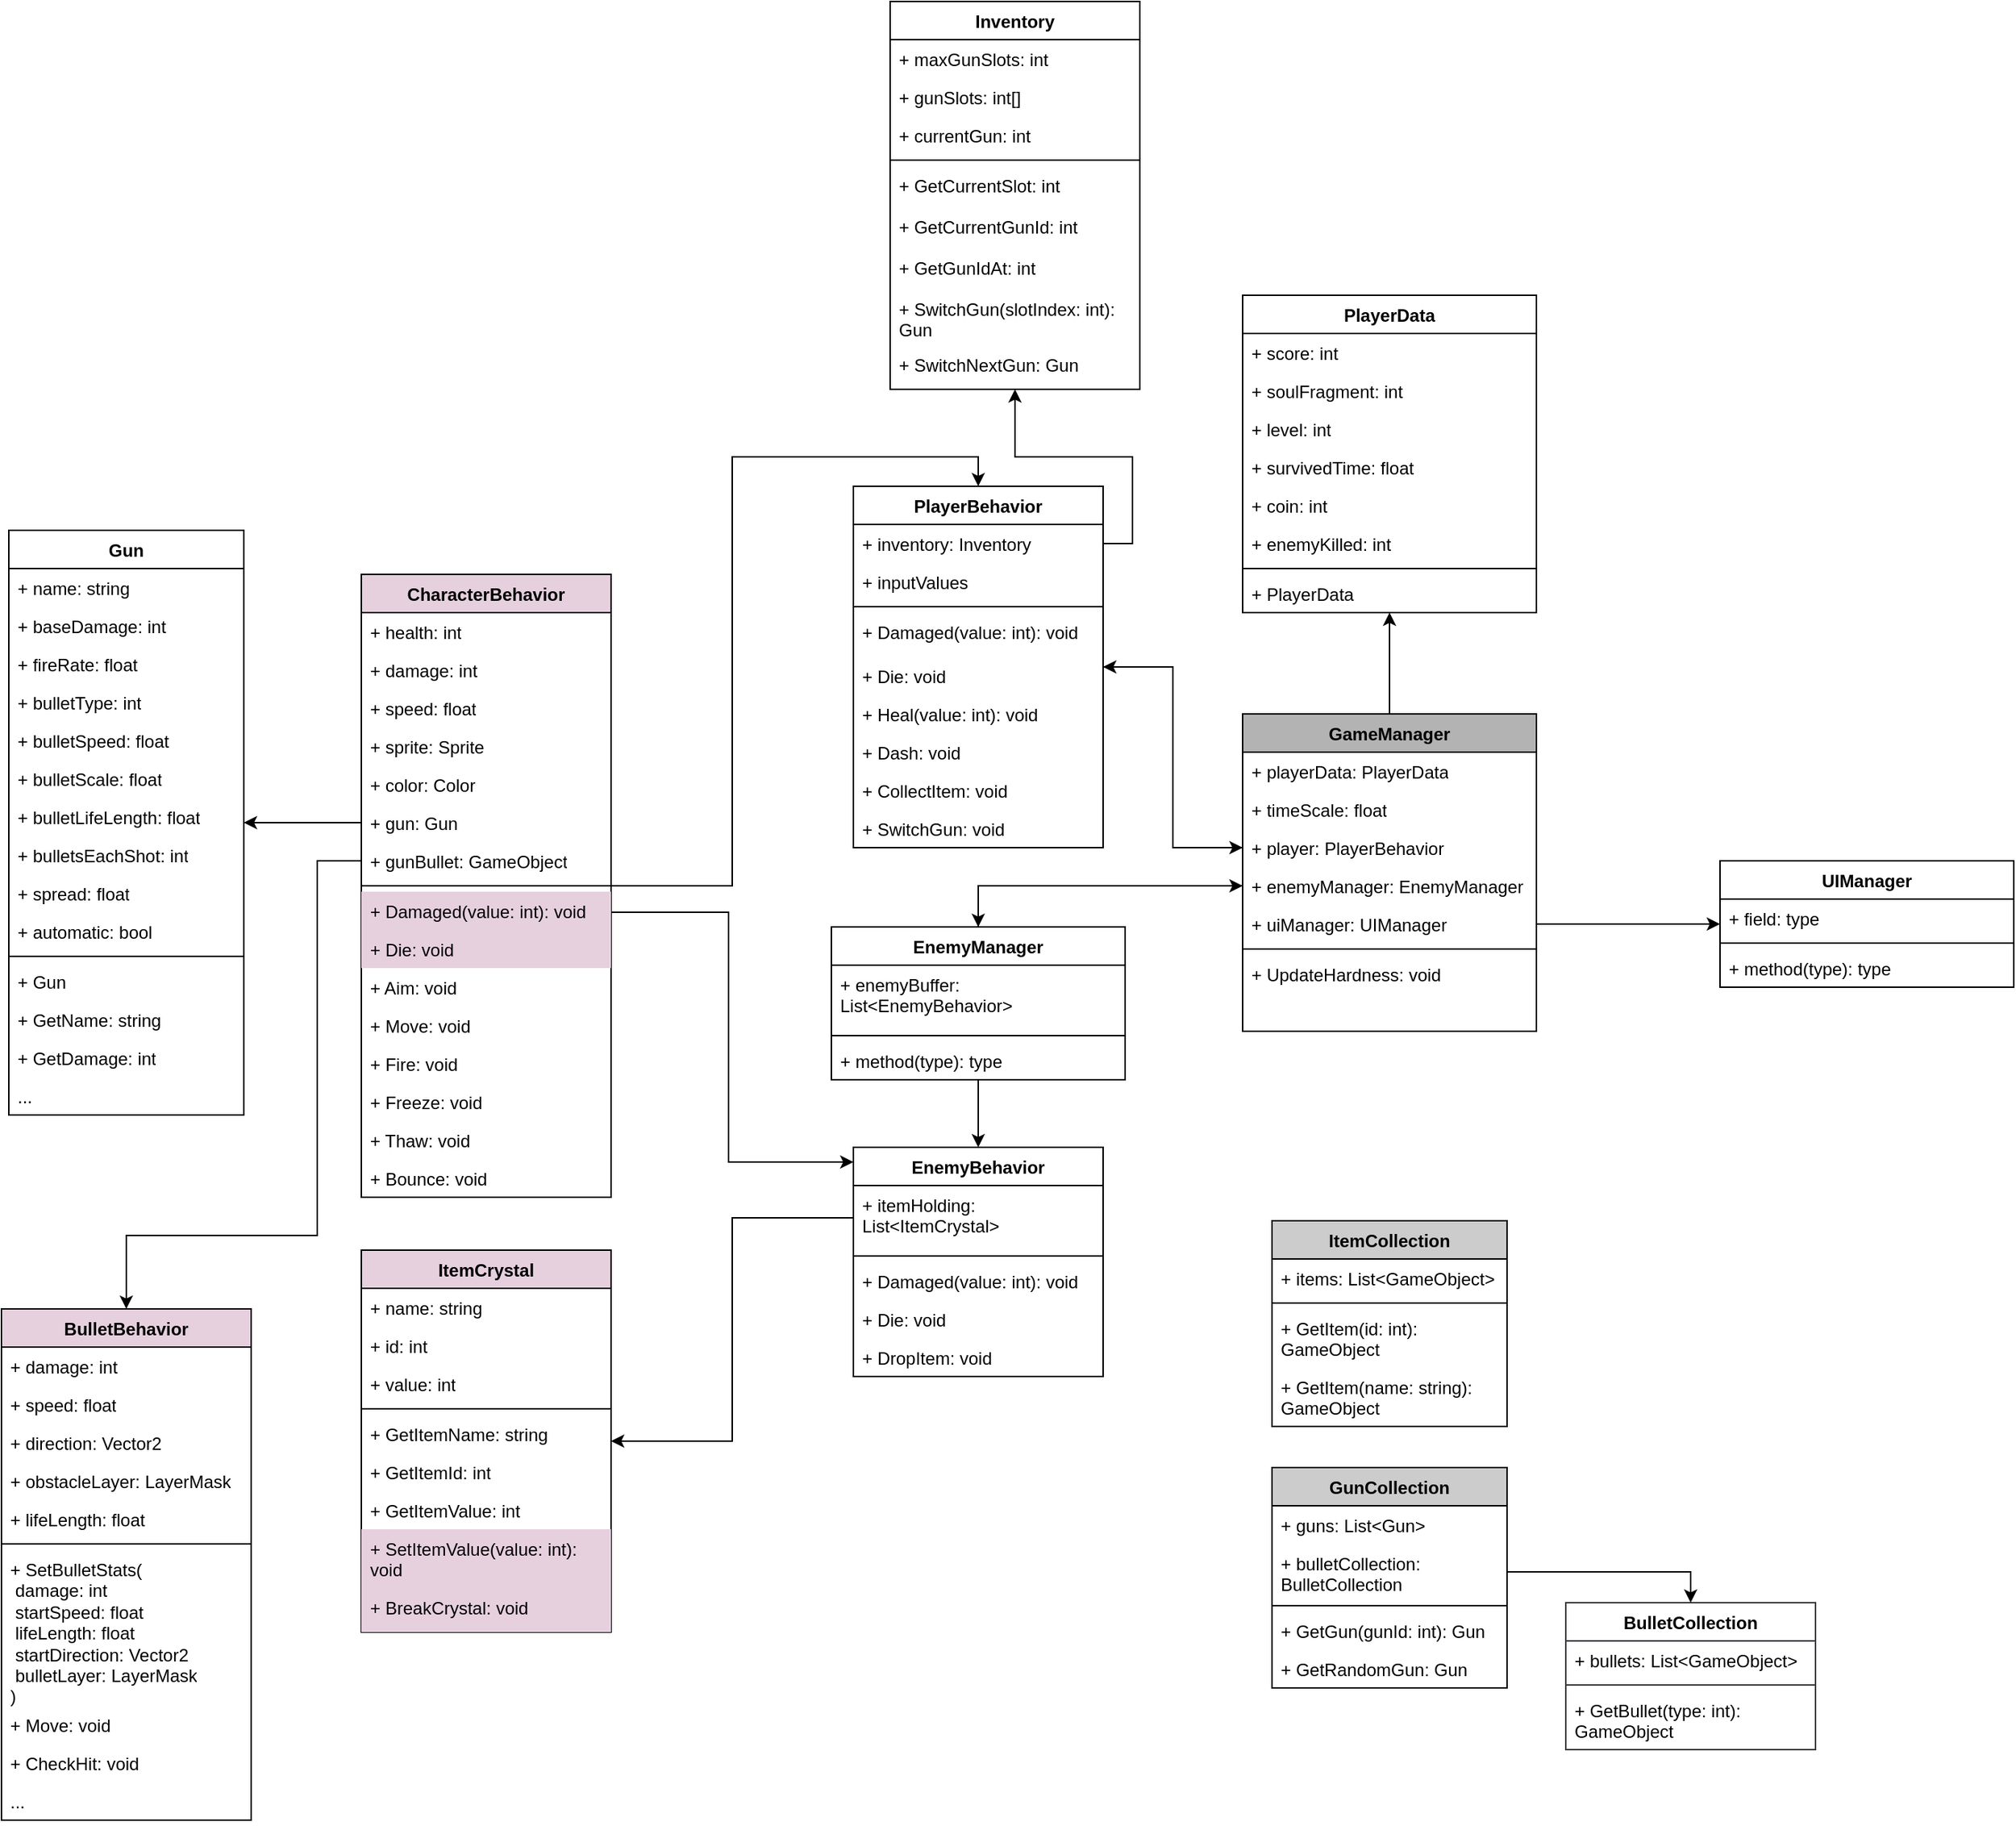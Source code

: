 <mxfile version="21.2.8" type="device">
  <diagram name="Page-1" id="ThbfAZ3OOrLr9f5s17Pg">
    <mxGraphModel dx="1886" dy="1723" grid="1" gridSize="10" guides="1" tooltips="1" connect="1" arrows="1" fold="1" page="1" pageScale="1" pageWidth="850" pageHeight="1100" math="0" shadow="0">
      <root>
        <mxCell id="0" />
        <mxCell id="1" parent="0" />
        <mxCell id="J-M-930a72R_a8-oNh4q-17" style="edgeStyle=orthogonalEdgeStyle;rounded=0;orthogonalLoop=1;jettySize=auto;html=1;entryX=0.5;entryY=0;entryDx=0;entryDy=0;" parent="1" source="J-M-930a72R_a8-oNh4q-1" target="J-M-930a72R_a8-oNh4q-5" edge="1">
          <mxGeometry relative="1" as="geometry" />
        </mxCell>
        <mxCell id="yt00VcdXzaas4I6W1EuK-30" style="edgeStyle=orthogonalEdgeStyle;rounded=0;orthogonalLoop=1;jettySize=auto;html=1;" parent="1" source="J-M-930a72R_a8-oNh4q-1" target="J-M-930a72R_a8-oNh4q-22" edge="1">
          <mxGeometry relative="1" as="geometry">
            <Array as="points">
              <mxPoint x="-200" y="-280" />
              <mxPoint x="-200" y="-110" />
            </Array>
          </mxGeometry>
        </mxCell>
        <mxCell id="J-M-930a72R_a8-oNh4q-1" value="CharacterBehavior&lt;br&gt;" style="swimlane;fontStyle=1;align=center;verticalAlign=top;childLayout=stackLayout;horizontal=1;startSize=26;horizontalStack=0;resizeParent=1;resizeParentMax=0;resizeLast=0;collapsible=1;marginBottom=0;whiteSpace=wrap;html=1;fillColor=#E6D0DE;" parent="1" vertex="1">
          <mxGeometry x="-450" y="-510" width="170" height="424" as="geometry" />
        </mxCell>
        <mxCell id="J-M-930a72R_a8-oNh4q-2" value="+ health: int" style="text;strokeColor=none;fillColor=none;align=left;verticalAlign=top;spacingLeft=4;spacingRight=4;overflow=hidden;rotatable=0;points=[[0,0.5],[1,0.5]];portConstraint=eastwest;whiteSpace=wrap;html=1;" parent="J-M-930a72R_a8-oNh4q-1" vertex="1">
          <mxGeometry y="26" width="170" height="26" as="geometry" />
        </mxCell>
        <mxCell id="J-M-930a72R_a8-oNh4q-10" value="+ damage: int" style="text;strokeColor=none;fillColor=none;align=left;verticalAlign=top;spacingLeft=4;spacingRight=4;overflow=hidden;rotatable=0;points=[[0,0.5],[1,0.5]];portConstraint=eastwest;whiteSpace=wrap;html=1;" parent="J-M-930a72R_a8-oNh4q-1" vertex="1">
          <mxGeometry y="52" width="170" height="26" as="geometry" />
        </mxCell>
        <mxCell id="J-M-930a72R_a8-oNh4q-11" value="+ speed: float" style="text;strokeColor=none;fillColor=none;align=left;verticalAlign=top;spacingLeft=4;spacingRight=4;overflow=hidden;rotatable=0;points=[[0,0.5],[1,0.5]];portConstraint=eastwest;whiteSpace=wrap;html=1;" parent="J-M-930a72R_a8-oNh4q-1" vertex="1">
          <mxGeometry y="78" width="170" height="26" as="geometry" />
        </mxCell>
        <mxCell id="J-M-930a72R_a8-oNh4q-12" value="+ sprite: Sprite" style="text;strokeColor=none;fillColor=none;align=left;verticalAlign=top;spacingLeft=4;spacingRight=4;overflow=hidden;rotatable=0;points=[[0,0.5],[1,0.5]];portConstraint=eastwest;whiteSpace=wrap;html=1;" parent="J-M-930a72R_a8-oNh4q-1" vertex="1">
          <mxGeometry y="104" width="170" height="26" as="geometry" />
        </mxCell>
        <mxCell id="J-M-930a72R_a8-oNh4q-13" value="+ color: Color" style="text;strokeColor=none;fillColor=none;align=left;verticalAlign=top;spacingLeft=4;spacingRight=4;overflow=hidden;rotatable=0;points=[[0,0.5],[1,0.5]];portConstraint=eastwest;whiteSpace=wrap;html=1;" parent="J-M-930a72R_a8-oNh4q-1" vertex="1">
          <mxGeometry y="130" width="170" height="26" as="geometry" />
        </mxCell>
        <mxCell id="J-M-930a72R_a8-oNh4q-37" value="+ gun: Gun" style="text;strokeColor=none;fillColor=none;align=left;verticalAlign=top;spacingLeft=4;spacingRight=4;overflow=hidden;rotatable=0;points=[[0,0.5],[1,0.5]];portConstraint=eastwest;whiteSpace=wrap;html=1;" parent="J-M-930a72R_a8-oNh4q-1" vertex="1">
          <mxGeometry y="156" width="170" height="26" as="geometry" />
        </mxCell>
        <mxCell id="J-M-930a72R_a8-oNh4q-82" value="+ gunBullet: GameObject" style="text;strokeColor=none;fillColor=none;align=left;verticalAlign=top;spacingLeft=4;spacingRight=4;overflow=hidden;rotatable=0;points=[[0,0.5],[1,0.5]];portConstraint=eastwest;whiteSpace=wrap;html=1;" parent="J-M-930a72R_a8-oNh4q-1" vertex="1">
          <mxGeometry y="182" width="170" height="26" as="geometry" />
        </mxCell>
        <mxCell id="J-M-930a72R_a8-oNh4q-3" value="" style="line;strokeWidth=1;fillColor=none;align=left;verticalAlign=middle;spacingTop=-1;spacingLeft=3;spacingRight=3;rotatable=0;labelPosition=right;points=[];portConstraint=eastwest;strokeColor=inherit;" parent="J-M-930a72R_a8-oNh4q-1" vertex="1">
          <mxGeometry y="208" width="170" height="8" as="geometry" />
        </mxCell>
        <mxCell id="J-M-930a72R_a8-oNh4q-4" value="+ Damaged(value: int): void&amp;nbsp;" style="text;strokeColor=none;fillColor=#E6D0DE;align=left;verticalAlign=top;spacingLeft=4;spacingRight=4;overflow=hidden;rotatable=0;points=[[0,0.5],[1,0.5]];portConstraint=eastwest;whiteSpace=wrap;html=1;" parent="J-M-930a72R_a8-oNh4q-1" vertex="1">
          <mxGeometry y="216" width="170" height="26" as="geometry" />
        </mxCell>
        <mxCell id="J-M-930a72R_a8-oNh4q-16" value="+ Die: void" style="text;strokeColor=none;fillColor=#E6D0DE;align=left;verticalAlign=top;spacingLeft=4;spacingRight=4;overflow=hidden;rotatable=0;points=[[0,0.5],[1,0.5]];portConstraint=eastwest;whiteSpace=wrap;html=1;" parent="J-M-930a72R_a8-oNh4q-1" vertex="1">
          <mxGeometry y="242" width="170" height="26" as="geometry" />
        </mxCell>
        <mxCell id="J-M-930a72R_a8-oNh4q-36" value="+ Aim: void" style="text;strokeColor=none;fillColor=none;align=left;verticalAlign=top;spacingLeft=4;spacingRight=4;overflow=hidden;rotatable=0;points=[[0,0.5],[1,0.5]];portConstraint=eastwest;whiteSpace=wrap;html=1;" parent="J-M-930a72R_a8-oNh4q-1" vertex="1">
          <mxGeometry y="268" width="170" height="26" as="geometry" />
        </mxCell>
        <mxCell id="J-M-930a72R_a8-oNh4q-14" value="+ Move: void&amp;nbsp;" style="text;strokeColor=none;fillColor=none;align=left;verticalAlign=top;spacingLeft=4;spacingRight=4;overflow=hidden;rotatable=0;points=[[0,0.5],[1,0.5]];portConstraint=eastwest;whiteSpace=wrap;html=1;" parent="J-M-930a72R_a8-oNh4q-1" vertex="1">
          <mxGeometry y="294" width="170" height="26" as="geometry" />
        </mxCell>
        <mxCell id="J-M-930a72R_a8-oNh4q-15" value="+ Fire: void" style="text;strokeColor=none;fillColor=none;align=left;verticalAlign=top;spacingLeft=4;spacingRight=4;overflow=hidden;rotatable=0;points=[[0,0.5],[1,0.5]];portConstraint=eastwest;whiteSpace=wrap;html=1;" parent="J-M-930a72R_a8-oNh4q-1" vertex="1">
          <mxGeometry y="320" width="170" height="26" as="geometry" />
        </mxCell>
        <mxCell id="TX8dROnNqc8aWTpfxFiR-1" value="+ Freeze: void" style="text;strokeColor=none;fillColor=none;align=left;verticalAlign=top;spacingLeft=4;spacingRight=4;overflow=hidden;rotatable=0;points=[[0,0.5],[1,0.5]];portConstraint=eastwest;whiteSpace=wrap;html=1;" vertex="1" parent="J-M-930a72R_a8-oNh4q-1">
          <mxGeometry y="346" width="170" height="26" as="geometry" />
        </mxCell>
        <mxCell id="TX8dROnNqc8aWTpfxFiR-2" value="+ Thaw: void" style="text;strokeColor=none;fillColor=none;align=left;verticalAlign=top;spacingLeft=4;spacingRight=4;overflow=hidden;rotatable=0;points=[[0,0.5],[1,0.5]];portConstraint=eastwest;whiteSpace=wrap;html=1;" vertex="1" parent="J-M-930a72R_a8-oNh4q-1">
          <mxGeometry y="372" width="170" height="26" as="geometry" />
        </mxCell>
        <mxCell id="3IT0qFtiZUGj1YujKd4X-3" value="+ Bounce: void" style="text;strokeColor=none;fillColor=none;align=left;verticalAlign=top;spacingLeft=4;spacingRight=4;overflow=hidden;rotatable=0;points=[[0,0.5],[1,0.5]];portConstraint=eastwest;whiteSpace=wrap;html=1;" parent="J-M-930a72R_a8-oNh4q-1" vertex="1">
          <mxGeometry y="398" width="170" height="26" as="geometry" />
        </mxCell>
        <mxCell id="yt00VcdXzaas4I6W1EuK-26" style="edgeStyle=orthogonalEdgeStyle;rounded=0;orthogonalLoop=1;jettySize=auto;html=1;entryX=0;entryY=0.5;entryDx=0;entryDy=0;" parent="1" source="J-M-930a72R_a8-oNh4q-5" target="J-M-930a72R_a8-oNh4q-87" edge="1">
          <mxGeometry relative="1" as="geometry" />
        </mxCell>
        <mxCell id="J-M-930a72R_a8-oNh4q-5" value="PlayerBehavior" style="swimlane;fontStyle=1;align=center;verticalAlign=top;childLayout=stackLayout;horizontal=1;startSize=26;horizontalStack=0;resizeParent=1;resizeParentMax=0;resizeLast=0;collapsible=1;marginBottom=0;whiteSpace=wrap;html=1;" parent="1" vertex="1">
          <mxGeometry x="-115" y="-570" width="170" height="246" as="geometry" />
        </mxCell>
        <mxCell id="yt00VcdXzaas4I6W1EuK-32" value="+ inventory: Inventory" style="text;strokeColor=none;fillColor=none;align=left;verticalAlign=top;spacingLeft=4;spacingRight=4;overflow=hidden;rotatable=0;points=[[0,0.5],[1,0.5]];portConstraint=eastwest;whiteSpace=wrap;html=1;" parent="J-M-930a72R_a8-oNh4q-5" vertex="1">
          <mxGeometry y="26" width="170" height="26" as="geometry" />
        </mxCell>
        <mxCell id="J-M-930a72R_a8-oNh4q-6" value="+ inputValues" style="text;strokeColor=none;fillColor=none;align=left;verticalAlign=top;spacingLeft=4;spacingRight=4;overflow=hidden;rotatable=0;points=[[0,0.5],[1,0.5]];portConstraint=eastwest;whiteSpace=wrap;html=1;" parent="J-M-930a72R_a8-oNh4q-5" vertex="1">
          <mxGeometry y="52" width="170" height="26" as="geometry" />
        </mxCell>
        <mxCell id="J-M-930a72R_a8-oNh4q-7" value="" style="line;strokeWidth=1;fillColor=none;align=left;verticalAlign=middle;spacingTop=-1;spacingLeft=3;spacingRight=3;rotatable=0;labelPosition=right;points=[];portConstraint=eastwest;strokeColor=inherit;" parent="J-M-930a72R_a8-oNh4q-5" vertex="1">
          <mxGeometry y="78" width="170" height="8" as="geometry" />
        </mxCell>
        <mxCell id="J-M-930a72R_a8-oNh4q-34" value="+ Damaged(value: int): void&amp;nbsp;" style="text;strokeColor=none;fillColor=none;align=left;verticalAlign=top;spacingLeft=4;spacingRight=4;overflow=hidden;rotatable=0;points=[[0,0.5],[1,0.5]];portConstraint=eastwest;whiteSpace=wrap;html=1;" parent="J-M-930a72R_a8-oNh4q-5" vertex="1">
          <mxGeometry y="86" width="170" height="30" as="geometry" />
        </mxCell>
        <mxCell id="J-M-930a72R_a8-oNh4q-35" value="+ Die: void" style="text;strokeColor=none;fillColor=none;align=left;verticalAlign=top;spacingLeft=4;spacingRight=4;overflow=hidden;rotatable=0;points=[[0,0.5],[1,0.5]];portConstraint=eastwest;whiteSpace=wrap;html=1;" parent="J-M-930a72R_a8-oNh4q-5" vertex="1">
          <mxGeometry y="116" width="170" height="26" as="geometry" />
        </mxCell>
        <mxCell id="J-M-930a72R_a8-oNh4q-18" value="+ Heal(value: int): void" style="text;strokeColor=none;fillColor=none;align=left;verticalAlign=top;spacingLeft=4;spacingRight=4;overflow=hidden;rotatable=0;points=[[0,0.5],[1,0.5]];portConstraint=eastwest;whiteSpace=wrap;html=1;" parent="J-M-930a72R_a8-oNh4q-5" vertex="1">
          <mxGeometry y="142" width="170" height="26" as="geometry" />
        </mxCell>
        <mxCell id="J-M-930a72R_a8-oNh4q-8" value="+ Dash: void" style="text;strokeColor=none;fillColor=none;align=left;verticalAlign=top;spacingLeft=4;spacingRight=4;overflow=hidden;rotatable=0;points=[[0,0.5],[1,0.5]];portConstraint=eastwest;whiteSpace=wrap;html=1;" parent="J-M-930a72R_a8-oNh4q-5" vertex="1">
          <mxGeometry y="168" width="170" height="26" as="geometry" />
        </mxCell>
        <mxCell id="J-M-930a72R_a8-oNh4q-19" value="+ CollectItem: void" style="text;strokeColor=none;fillColor=none;align=left;verticalAlign=top;spacingLeft=4;spacingRight=4;overflow=hidden;rotatable=0;points=[[0,0.5],[1,0.5]];portConstraint=eastwest;whiteSpace=wrap;html=1;" parent="J-M-930a72R_a8-oNh4q-5" vertex="1">
          <mxGeometry y="194" width="170" height="26" as="geometry" />
        </mxCell>
        <mxCell id="J-M-930a72R_a8-oNh4q-20" value="+ SwitchGun: void" style="text;strokeColor=none;fillColor=none;align=left;verticalAlign=top;spacingLeft=4;spacingRight=4;overflow=hidden;rotatable=0;points=[[0,0.5],[1,0.5]];portConstraint=eastwest;whiteSpace=wrap;html=1;" parent="J-M-930a72R_a8-oNh4q-5" vertex="1">
          <mxGeometry y="220" width="170" height="26" as="geometry" />
        </mxCell>
        <mxCell id="J-M-930a72R_a8-oNh4q-22" value="EnemyBehavior" style="swimlane;fontStyle=1;align=center;verticalAlign=top;childLayout=stackLayout;horizontal=1;startSize=26;horizontalStack=0;resizeParent=1;resizeParentMax=0;resizeLast=0;collapsible=1;marginBottom=0;whiteSpace=wrap;html=1;" parent="1" vertex="1">
          <mxGeometry x="-115" y="-120" width="170" height="156" as="geometry" />
        </mxCell>
        <mxCell id="J-M-930a72R_a8-oNh4q-26" value="+ itemHolding: List&amp;lt;ItemCrystal&amp;gt;" style="text;strokeColor=none;fillColor=none;align=left;verticalAlign=top;spacingLeft=4;spacingRight=4;overflow=hidden;rotatable=0;points=[[0,0.5],[1,0.5]];portConstraint=eastwest;whiteSpace=wrap;html=1;" parent="J-M-930a72R_a8-oNh4q-22" vertex="1">
          <mxGeometry y="26" width="170" height="44" as="geometry" />
        </mxCell>
        <mxCell id="J-M-930a72R_a8-oNh4q-28" value="" style="line;strokeWidth=1;fillColor=none;align=left;verticalAlign=middle;spacingTop=-1;spacingLeft=3;spacingRight=3;rotatable=0;labelPosition=right;points=[];portConstraint=eastwest;strokeColor=inherit;" parent="J-M-930a72R_a8-oNh4q-22" vertex="1">
          <mxGeometry y="70" width="170" height="8" as="geometry" />
        </mxCell>
        <mxCell id="J-M-930a72R_a8-oNh4q-29" value="+ Damaged(value: int): void&amp;nbsp;" style="text;strokeColor=none;fillColor=none;align=left;verticalAlign=top;spacingLeft=4;spacingRight=4;overflow=hidden;rotatable=0;points=[[0,0.5],[1,0.5]];portConstraint=eastwest;whiteSpace=wrap;html=1;" parent="J-M-930a72R_a8-oNh4q-22" vertex="1">
          <mxGeometry y="78" width="170" height="26" as="geometry" />
        </mxCell>
        <mxCell id="J-M-930a72R_a8-oNh4q-30" value="+ Die: void" style="text;strokeColor=none;fillColor=none;align=left;verticalAlign=top;spacingLeft=4;spacingRight=4;overflow=hidden;rotatable=0;points=[[0,0.5],[1,0.5]];portConstraint=eastwest;whiteSpace=wrap;html=1;" parent="J-M-930a72R_a8-oNh4q-22" vertex="1">
          <mxGeometry y="104" width="170" height="26" as="geometry" />
        </mxCell>
        <mxCell id="J-M-930a72R_a8-oNh4q-31" value="+ DropItem: void" style="text;strokeColor=none;fillColor=none;align=left;verticalAlign=top;spacingLeft=4;spacingRight=4;overflow=hidden;rotatable=0;points=[[0,0.5],[1,0.5]];portConstraint=eastwest;whiteSpace=wrap;html=1;" parent="J-M-930a72R_a8-oNh4q-22" vertex="1">
          <mxGeometry y="130" width="170" height="26" as="geometry" />
        </mxCell>
        <mxCell id="J-M-930a72R_a8-oNh4q-39" value="Gun" style="swimlane;fontStyle=1;align=center;verticalAlign=top;childLayout=stackLayout;horizontal=1;startSize=26;horizontalStack=0;resizeParent=1;resizeParentMax=0;resizeLast=0;collapsible=1;marginBottom=0;whiteSpace=wrap;html=1;" parent="1" vertex="1">
          <mxGeometry x="-690" y="-540" width="160" height="398" as="geometry" />
        </mxCell>
        <mxCell id="J-M-930a72R_a8-oNh4q-40" value="+ name: string" style="text;strokeColor=none;fillColor=none;align=left;verticalAlign=top;spacingLeft=4;spacingRight=4;overflow=hidden;rotatable=0;points=[[0,0.5],[1,0.5]];portConstraint=eastwest;whiteSpace=wrap;html=1;" parent="J-M-930a72R_a8-oNh4q-39" vertex="1">
          <mxGeometry y="26" width="160" height="26" as="geometry" />
        </mxCell>
        <mxCell id="J-M-930a72R_a8-oNh4q-47" value="+ baseDamage: int" style="text;strokeColor=none;fillColor=none;align=left;verticalAlign=top;spacingLeft=4;spacingRight=4;overflow=hidden;rotatable=0;points=[[0,0.5],[1,0.5]];portConstraint=eastwest;whiteSpace=wrap;html=1;" parent="J-M-930a72R_a8-oNh4q-39" vertex="1">
          <mxGeometry y="52" width="160" height="26" as="geometry" />
        </mxCell>
        <mxCell id="J-M-930a72R_a8-oNh4q-46" value="+ fireRate: float" style="text;strokeColor=none;fillColor=none;align=left;verticalAlign=top;spacingLeft=4;spacingRight=4;overflow=hidden;rotatable=0;points=[[0,0.5],[1,0.5]];portConstraint=eastwest;whiteSpace=wrap;html=1;" parent="J-M-930a72R_a8-oNh4q-39" vertex="1">
          <mxGeometry y="78" width="160" height="26" as="geometry" />
        </mxCell>
        <mxCell id="J-M-930a72R_a8-oNh4q-45" value="+ bulletType: int" style="text;strokeColor=none;fillColor=none;align=left;verticalAlign=top;spacingLeft=4;spacingRight=4;overflow=hidden;rotatable=0;points=[[0,0.5],[1,0.5]];portConstraint=eastwest;whiteSpace=wrap;html=1;" parent="J-M-930a72R_a8-oNh4q-39" vertex="1">
          <mxGeometry y="104" width="160" height="26" as="geometry" />
        </mxCell>
        <mxCell id="J-M-930a72R_a8-oNh4q-44" value="+ bulletSpeed: float" style="text;strokeColor=none;fillColor=none;align=left;verticalAlign=top;spacingLeft=4;spacingRight=4;overflow=hidden;rotatable=0;points=[[0,0.5],[1,0.5]];portConstraint=eastwest;whiteSpace=wrap;html=1;" parent="J-M-930a72R_a8-oNh4q-39" vertex="1">
          <mxGeometry y="130" width="160" height="26" as="geometry" />
        </mxCell>
        <mxCell id="J-M-930a72R_a8-oNh4q-51" value="+ bulletScale: float" style="text;strokeColor=none;fillColor=none;align=left;verticalAlign=top;spacingLeft=4;spacingRight=4;overflow=hidden;rotatable=0;points=[[0,0.5],[1,0.5]];portConstraint=eastwest;whiteSpace=wrap;html=1;" parent="J-M-930a72R_a8-oNh4q-39" vertex="1">
          <mxGeometry y="156" width="160" height="26" as="geometry" />
        </mxCell>
        <mxCell id="J-M-930a72R_a8-oNh4q-50" value="+ bulletLifeLength: float" style="text;strokeColor=none;fillColor=none;align=left;verticalAlign=top;spacingLeft=4;spacingRight=4;overflow=hidden;rotatable=0;points=[[0,0.5],[1,0.5]];portConstraint=eastwest;whiteSpace=wrap;html=1;" parent="J-M-930a72R_a8-oNh4q-39" vertex="1">
          <mxGeometry y="182" width="160" height="26" as="geometry" />
        </mxCell>
        <mxCell id="J-M-930a72R_a8-oNh4q-49" value="+ bulletsEachShot: int" style="text;strokeColor=none;fillColor=none;align=left;verticalAlign=top;spacingLeft=4;spacingRight=4;overflow=hidden;rotatable=0;points=[[0,0.5],[1,0.5]];portConstraint=eastwest;whiteSpace=wrap;html=1;" parent="J-M-930a72R_a8-oNh4q-39" vertex="1">
          <mxGeometry y="208" width="160" height="26" as="geometry" />
        </mxCell>
        <mxCell id="J-M-930a72R_a8-oNh4q-48" value="+ spread: float" style="text;strokeColor=none;fillColor=none;align=left;verticalAlign=top;spacingLeft=4;spacingRight=4;overflow=hidden;rotatable=0;points=[[0,0.5],[1,0.5]];portConstraint=eastwest;whiteSpace=wrap;html=1;" parent="J-M-930a72R_a8-oNh4q-39" vertex="1">
          <mxGeometry y="234" width="160" height="26" as="geometry" />
        </mxCell>
        <mxCell id="J-M-930a72R_a8-oNh4q-52" value="+ automatic: bool" style="text;strokeColor=none;fillColor=none;align=left;verticalAlign=top;spacingLeft=4;spacingRight=4;overflow=hidden;rotatable=0;points=[[0,0.5],[1,0.5]];portConstraint=eastwest;whiteSpace=wrap;html=1;" parent="J-M-930a72R_a8-oNh4q-39" vertex="1">
          <mxGeometry y="260" width="160" height="26" as="geometry" />
        </mxCell>
        <mxCell id="J-M-930a72R_a8-oNh4q-41" value="" style="line;strokeWidth=1;fillColor=none;align=left;verticalAlign=middle;spacingTop=-1;spacingLeft=3;spacingRight=3;rotatable=0;labelPosition=right;points=[];portConstraint=eastwest;strokeColor=inherit;" parent="J-M-930a72R_a8-oNh4q-39" vertex="1">
          <mxGeometry y="286" width="160" height="8" as="geometry" />
        </mxCell>
        <mxCell id="J-M-930a72R_a8-oNh4q-42" value="+ Gun" style="text;strokeColor=none;fillColor=none;align=left;verticalAlign=top;spacingLeft=4;spacingRight=4;overflow=hidden;rotatable=0;points=[[0,0.5],[1,0.5]];portConstraint=eastwest;whiteSpace=wrap;html=1;" parent="J-M-930a72R_a8-oNh4q-39" vertex="1">
          <mxGeometry y="294" width="160" height="26" as="geometry" />
        </mxCell>
        <mxCell id="J-M-930a72R_a8-oNh4q-58" value="+ GetName: string" style="text;strokeColor=none;fillColor=none;align=left;verticalAlign=top;spacingLeft=4;spacingRight=4;overflow=hidden;rotatable=0;points=[[0,0.5],[1,0.5]];portConstraint=eastwest;whiteSpace=wrap;html=1;" parent="J-M-930a72R_a8-oNh4q-39" vertex="1">
          <mxGeometry y="320" width="160" height="26" as="geometry" />
        </mxCell>
        <mxCell id="J-M-930a72R_a8-oNh4q-59" value="+ GetDamage: int" style="text;strokeColor=none;fillColor=none;align=left;verticalAlign=top;spacingLeft=4;spacingRight=4;overflow=hidden;rotatable=0;points=[[0,0.5],[1,0.5]];portConstraint=eastwest;whiteSpace=wrap;html=1;" parent="J-M-930a72R_a8-oNh4q-39" vertex="1">
          <mxGeometry y="346" width="160" height="26" as="geometry" />
        </mxCell>
        <mxCell id="J-M-930a72R_a8-oNh4q-60" value="..." style="text;strokeColor=none;fillColor=none;align=left;verticalAlign=top;spacingLeft=4;spacingRight=4;overflow=hidden;rotatable=0;points=[[0,0.5],[1,0.5]];portConstraint=eastwest;whiteSpace=wrap;html=1;" parent="J-M-930a72R_a8-oNh4q-39" vertex="1">
          <mxGeometry y="372" width="160" height="26" as="geometry" />
        </mxCell>
        <mxCell id="J-M-930a72R_a8-oNh4q-38" style="edgeStyle=orthogonalEdgeStyle;rounded=0;orthogonalLoop=1;jettySize=auto;html=1;" parent="1" source="J-M-930a72R_a8-oNh4q-37" target="J-M-930a72R_a8-oNh4q-39" edge="1">
          <mxGeometry relative="1" as="geometry">
            <mxPoint x="120" y="480" as="targetPoint" />
          </mxGeometry>
        </mxCell>
        <mxCell id="J-M-930a72R_a8-oNh4q-53" value="GunCollection" style="swimlane;fontStyle=1;align=center;verticalAlign=top;childLayout=stackLayout;horizontal=1;startSize=26;horizontalStack=0;resizeParent=1;resizeParentMax=0;resizeLast=0;collapsible=1;marginBottom=0;whiteSpace=wrap;html=1;fillColor=#CCCCCC;" parent="1" vertex="1">
          <mxGeometry x="170" y="98" width="160" height="150" as="geometry" />
        </mxCell>
        <mxCell id="J-M-930a72R_a8-oNh4q-54" value="+ guns: List&amp;lt;Gun&amp;gt;&amp;nbsp;" style="text;strokeColor=none;fillColor=none;align=left;verticalAlign=top;spacingLeft=4;spacingRight=4;overflow=hidden;rotatable=0;points=[[0,0.5],[1,0.5]];portConstraint=eastwest;whiteSpace=wrap;html=1;" parent="J-M-930a72R_a8-oNh4q-53" vertex="1">
          <mxGeometry y="26" width="160" height="26" as="geometry" />
        </mxCell>
        <mxCell id="3IT0qFtiZUGj1YujKd4X-1" value="+ bulletCollection: BulletCollection" style="text;strokeColor=none;fillColor=none;align=left;verticalAlign=top;spacingLeft=4;spacingRight=4;overflow=hidden;rotatable=0;points=[[0,0.5],[1,0.5]];portConstraint=eastwest;whiteSpace=wrap;html=1;" parent="J-M-930a72R_a8-oNh4q-53" vertex="1">
          <mxGeometry y="52" width="160" height="38" as="geometry" />
        </mxCell>
        <mxCell id="J-M-930a72R_a8-oNh4q-55" value="" style="line;strokeWidth=1;fillColor=none;align=left;verticalAlign=middle;spacingTop=-1;spacingLeft=3;spacingRight=3;rotatable=0;labelPosition=right;points=[];portConstraint=eastwest;strokeColor=inherit;" parent="J-M-930a72R_a8-oNh4q-53" vertex="1">
          <mxGeometry y="90" width="160" height="8" as="geometry" />
        </mxCell>
        <mxCell id="J-M-930a72R_a8-oNh4q-56" value="+ GetGun(gunId: int): Gun" style="text;strokeColor=none;fillColor=none;align=left;verticalAlign=top;spacingLeft=4;spacingRight=4;overflow=hidden;rotatable=0;points=[[0,0.5],[1,0.5]];portConstraint=eastwest;whiteSpace=wrap;html=1;" parent="J-M-930a72R_a8-oNh4q-53" vertex="1">
          <mxGeometry y="98" width="160" height="26" as="geometry" />
        </mxCell>
        <mxCell id="J-M-930a72R_a8-oNh4q-57" value="+ GetRandomGun: Gun" style="text;strokeColor=none;fillColor=none;align=left;verticalAlign=top;spacingLeft=4;spacingRight=4;overflow=hidden;rotatable=0;points=[[0,0.5],[1,0.5]];portConstraint=eastwest;whiteSpace=wrap;html=1;" parent="J-M-930a72R_a8-oNh4q-53" vertex="1">
          <mxGeometry y="124" width="160" height="26" as="geometry" />
        </mxCell>
        <mxCell id="J-M-930a72R_a8-oNh4q-61" value="BulletCollection" style="swimlane;fontStyle=1;align=center;verticalAlign=top;childLayout=stackLayout;horizontal=1;startSize=26;horizontalStack=0;resizeParent=1;resizeParentMax=0;resizeLast=0;collapsible=1;marginBottom=0;whiteSpace=wrap;html=1;fillColor=none;strokeColor=#36393d;" parent="1" vertex="1">
          <mxGeometry x="370" y="190" width="170" height="100" as="geometry" />
        </mxCell>
        <mxCell id="J-M-930a72R_a8-oNh4q-62" value="+ bullets: List&amp;lt;GameObject&amp;gt;" style="text;strokeColor=none;fillColor=none;align=left;verticalAlign=top;spacingLeft=4;spacingRight=4;overflow=hidden;rotatable=0;points=[[0,0.5],[1,0.5]];portConstraint=eastwest;whiteSpace=wrap;html=1;" parent="J-M-930a72R_a8-oNh4q-61" vertex="1">
          <mxGeometry y="26" width="170" height="26" as="geometry" />
        </mxCell>
        <mxCell id="J-M-930a72R_a8-oNh4q-63" value="" style="line;strokeWidth=1;fillColor=none;align=left;verticalAlign=middle;spacingTop=-1;spacingLeft=3;spacingRight=3;rotatable=0;labelPosition=right;points=[];portConstraint=eastwest;strokeColor=inherit;" parent="J-M-930a72R_a8-oNh4q-61" vertex="1">
          <mxGeometry y="52" width="170" height="8" as="geometry" />
        </mxCell>
        <mxCell id="J-M-930a72R_a8-oNh4q-64" value="+ GetBullet(type: int): GameObject" style="text;strokeColor=none;fillColor=none;align=left;verticalAlign=top;spacingLeft=4;spacingRight=4;overflow=hidden;rotatable=0;points=[[0,0.5],[1,0.5]];portConstraint=eastwest;whiteSpace=wrap;html=1;" parent="J-M-930a72R_a8-oNh4q-61" vertex="1">
          <mxGeometry y="60" width="170" height="40" as="geometry" />
        </mxCell>
        <mxCell id="J-M-930a72R_a8-oNh4q-66" value="BulletBehavior" style="swimlane;fontStyle=1;align=center;verticalAlign=top;childLayout=stackLayout;horizontal=1;startSize=26;horizontalStack=0;resizeParent=1;resizeParentMax=0;resizeLast=0;collapsible=1;marginBottom=0;whiteSpace=wrap;html=1;fillColor=#E6D0DE;" parent="1" vertex="1">
          <mxGeometry x="-695" y="-10" width="170" height="348" as="geometry" />
        </mxCell>
        <mxCell id="J-M-930a72R_a8-oNh4q-67" value="+ damage: int" style="text;strokeColor=none;fillColor=none;align=left;verticalAlign=top;spacingLeft=4;spacingRight=4;overflow=hidden;rotatable=0;points=[[0,0.5],[1,0.5]];portConstraint=eastwest;whiteSpace=wrap;html=1;" parent="J-M-930a72R_a8-oNh4q-66" vertex="1">
          <mxGeometry y="26" width="170" height="26" as="geometry" />
        </mxCell>
        <mxCell id="J-M-930a72R_a8-oNh4q-68" value="+ speed: float" style="text;strokeColor=none;fillColor=none;align=left;verticalAlign=top;spacingLeft=4;spacingRight=4;overflow=hidden;rotatable=0;points=[[0,0.5],[1,0.5]];portConstraint=eastwest;whiteSpace=wrap;html=1;" parent="J-M-930a72R_a8-oNh4q-66" vertex="1">
          <mxGeometry y="52" width="170" height="26" as="geometry" />
        </mxCell>
        <mxCell id="J-M-930a72R_a8-oNh4q-69" value="+ direction: Vector2" style="text;strokeColor=none;fillColor=none;align=left;verticalAlign=top;spacingLeft=4;spacingRight=4;overflow=hidden;rotatable=0;points=[[0,0.5],[1,0.5]];portConstraint=eastwest;whiteSpace=wrap;html=1;" parent="J-M-930a72R_a8-oNh4q-66" vertex="1">
          <mxGeometry y="78" width="170" height="26" as="geometry" />
        </mxCell>
        <mxCell id="J-M-930a72R_a8-oNh4q-70" value="+ obstacleLayer: LayerMask" style="text;strokeColor=none;fillColor=none;align=left;verticalAlign=top;spacingLeft=4;spacingRight=4;overflow=hidden;rotatable=0;points=[[0,0.5],[1,0.5]];portConstraint=eastwest;whiteSpace=wrap;html=1;" parent="J-M-930a72R_a8-oNh4q-66" vertex="1">
          <mxGeometry y="104" width="170" height="26" as="geometry" />
        </mxCell>
        <mxCell id="J-M-930a72R_a8-oNh4q-71" value="+ lifeLength: float" style="text;strokeColor=none;fillColor=none;align=left;verticalAlign=top;spacingLeft=4;spacingRight=4;overflow=hidden;rotatable=0;points=[[0,0.5],[1,0.5]];portConstraint=eastwest;whiteSpace=wrap;html=1;" parent="J-M-930a72R_a8-oNh4q-66" vertex="1">
          <mxGeometry y="130" width="170" height="26" as="geometry" />
        </mxCell>
        <mxCell id="J-M-930a72R_a8-oNh4q-77" value="" style="line;strokeWidth=1;fillColor=none;align=left;verticalAlign=middle;spacingTop=-1;spacingLeft=3;spacingRight=3;rotatable=0;labelPosition=right;points=[];portConstraint=eastwest;strokeColor=inherit;" parent="J-M-930a72R_a8-oNh4q-66" vertex="1">
          <mxGeometry y="156" width="170" height="8" as="geometry" />
        </mxCell>
        <mxCell id="J-M-930a72R_a8-oNh4q-78" value="+ SetBulletStats(&lt;br&gt;&lt;span style=&quot;white-space: pre;&quot;&gt; &lt;/span&gt;damage: int&lt;br&gt;&lt;span style=&quot;white-space: pre;&quot;&gt; &lt;/span&gt;startSpeed: float&lt;br&gt;&lt;span style=&quot;white-space: pre;&quot;&gt; &lt;/span&gt;lifeLength: float&lt;br&gt;&lt;span style=&quot;white-space: pre;&quot;&gt; &lt;/span&gt;startDirection: Vector2&lt;br&gt;&lt;span style=&quot;white-space: pre;&quot;&gt; &lt;/span&gt;bulletLayer: LayerMask&lt;br&gt;)" style="text;strokeColor=none;fillColor=none;align=left;verticalAlign=top;spacingLeft=4;spacingRight=4;overflow=hidden;rotatable=0;points=[[0,0.5],[1,0.5]];portConstraint=eastwest;whiteSpace=wrap;html=1;" parent="J-M-930a72R_a8-oNh4q-66" vertex="1">
          <mxGeometry y="164" width="170" height="106" as="geometry" />
        </mxCell>
        <mxCell id="J-M-930a72R_a8-oNh4q-79" value="+ Move: void" style="text;strokeColor=none;fillColor=none;align=left;verticalAlign=top;spacingLeft=4;spacingRight=4;overflow=hidden;rotatable=0;points=[[0,0.5],[1,0.5]];portConstraint=eastwest;whiteSpace=wrap;html=1;" parent="J-M-930a72R_a8-oNh4q-66" vertex="1">
          <mxGeometry y="270" width="170" height="26" as="geometry" />
        </mxCell>
        <mxCell id="J-M-930a72R_a8-oNh4q-80" value="+ CheckHit: void" style="text;strokeColor=none;fillColor=none;align=left;verticalAlign=top;spacingLeft=4;spacingRight=4;overflow=hidden;rotatable=0;points=[[0,0.5],[1,0.5]];portConstraint=eastwest;whiteSpace=wrap;html=1;" parent="J-M-930a72R_a8-oNh4q-66" vertex="1">
          <mxGeometry y="296" width="170" height="26" as="geometry" />
        </mxCell>
        <mxCell id="J-M-930a72R_a8-oNh4q-81" value="..." style="text;strokeColor=none;fillColor=none;align=left;verticalAlign=top;spacingLeft=4;spacingRight=4;overflow=hidden;rotatable=0;points=[[0,0.5],[1,0.5]];portConstraint=eastwest;whiteSpace=wrap;html=1;" parent="J-M-930a72R_a8-oNh4q-66" vertex="1">
          <mxGeometry y="322" width="170" height="26" as="geometry" />
        </mxCell>
        <mxCell id="J-M-930a72R_a8-oNh4q-83" value="GameManager" style="swimlane;fontStyle=1;align=center;verticalAlign=top;childLayout=stackLayout;horizontal=1;startSize=26;horizontalStack=0;resizeParent=1;resizeParentMax=0;resizeLast=0;collapsible=1;marginBottom=0;whiteSpace=wrap;html=1;fillColor=#B3B3B3;" parent="1" vertex="1">
          <mxGeometry x="150" y="-415" width="200" height="216" as="geometry" />
        </mxCell>
        <mxCell id="J-M-930a72R_a8-oNh4q-90" value="+ playerData: PlayerData" style="text;strokeColor=none;fillColor=none;align=left;verticalAlign=top;spacingLeft=4;spacingRight=4;overflow=hidden;rotatable=0;points=[[0,0.5],[1,0.5]];portConstraint=eastwest;whiteSpace=wrap;html=1;" parent="J-M-930a72R_a8-oNh4q-83" vertex="1">
          <mxGeometry y="26" width="200" height="26" as="geometry" />
        </mxCell>
        <mxCell id="J-M-930a72R_a8-oNh4q-84" value="+ timeScale: float" style="text;strokeColor=none;fillColor=none;align=left;verticalAlign=top;spacingLeft=4;spacingRight=4;overflow=hidden;rotatable=0;points=[[0,0.5],[1,0.5]];portConstraint=eastwest;whiteSpace=wrap;html=1;" parent="J-M-930a72R_a8-oNh4q-83" vertex="1">
          <mxGeometry y="52" width="200" height="26" as="geometry" />
        </mxCell>
        <mxCell id="J-M-930a72R_a8-oNh4q-87" value="+ player: PlayerBehavior" style="text;strokeColor=none;fillColor=none;align=left;verticalAlign=top;spacingLeft=4;spacingRight=4;overflow=hidden;rotatable=0;points=[[0,0.5],[1,0.5]];portConstraint=eastwest;whiteSpace=wrap;html=1;" parent="J-M-930a72R_a8-oNh4q-83" vertex="1">
          <mxGeometry y="78" width="200" height="26" as="geometry" />
        </mxCell>
        <mxCell id="J-M-930a72R_a8-oNh4q-89" value="+ enemyManager: EnemyManager" style="text;strokeColor=none;fillColor=none;align=left;verticalAlign=top;spacingLeft=4;spacingRight=4;overflow=hidden;rotatable=0;points=[[0,0.5],[1,0.5]];portConstraint=eastwest;whiteSpace=wrap;html=1;" parent="J-M-930a72R_a8-oNh4q-83" vertex="1">
          <mxGeometry y="104" width="200" height="26" as="geometry" />
        </mxCell>
        <mxCell id="J-M-930a72R_a8-oNh4q-88" value="+ uiManager: UIManager" style="text;strokeColor=none;fillColor=none;align=left;verticalAlign=top;spacingLeft=4;spacingRight=4;overflow=hidden;rotatable=0;points=[[0,0.5],[1,0.5]];portConstraint=eastwest;whiteSpace=wrap;html=1;" parent="J-M-930a72R_a8-oNh4q-83" vertex="1">
          <mxGeometry y="130" width="200" height="26" as="geometry" />
        </mxCell>
        <mxCell id="J-M-930a72R_a8-oNh4q-85" value="" style="line;strokeWidth=1;fillColor=none;align=left;verticalAlign=middle;spacingTop=-1;spacingLeft=3;spacingRight=3;rotatable=0;labelPosition=right;points=[];portConstraint=eastwest;strokeColor=inherit;" parent="J-M-930a72R_a8-oNh4q-83" vertex="1">
          <mxGeometry y="156" width="200" height="8" as="geometry" />
        </mxCell>
        <mxCell id="J-M-930a72R_a8-oNh4q-86" value="+ UpdateHardness: void" style="text;strokeColor=none;fillColor=none;align=left;verticalAlign=top;spacingLeft=4;spacingRight=4;overflow=hidden;rotatable=0;points=[[0,0.5],[1,0.5]];portConstraint=eastwest;whiteSpace=wrap;html=1;" parent="J-M-930a72R_a8-oNh4q-83" vertex="1">
          <mxGeometry y="164" width="200" height="26" as="geometry" />
        </mxCell>
        <mxCell id="J-M-930a72R_a8-oNh4q-100" style="text;strokeColor=none;fillColor=none;align=left;verticalAlign=top;spacingLeft=4;spacingRight=4;overflow=hidden;rotatable=0;points=[[0,0.5],[1,0.5]];portConstraint=eastwest;whiteSpace=wrap;html=1;" parent="J-M-930a72R_a8-oNh4q-83" vertex="1">
          <mxGeometry y="190" width="200" height="26" as="geometry" />
        </mxCell>
        <mxCell id="J-M-930a72R_a8-oNh4q-93" value="PlayerData" style="swimlane;fontStyle=1;align=center;verticalAlign=top;childLayout=stackLayout;horizontal=1;startSize=26;horizontalStack=0;resizeParent=1;resizeParentMax=0;resizeLast=0;collapsible=1;marginBottom=0;whiteSpace=wrap;html=1;" parent="1" vertex="1">
          <mxGeometry x="150" y="-700" width="200" height="216" as="geometry" />
        </mxCell>
        <mxCell id="J-M-930a72R_a8-oNh4q-94" value="+ score: int" style="text;strokeColor=none;fillColor=none;align=left;verticalAlign=top;spacingLeft=4;spacingRight=4;overflow=hidden;rotatable=0;points=[[0,0.5],[1,0.5]];portConstraint=eastwest;whiteSpace=wrap;html=1;" parent="J-M-930a72R_a8-oNh4q-93" vertex="1">
          <mxGeometry y="26" width="200" height="26" as="geometry" />
        </mxCell>
        <mxCell id="adErjBCVebTo4fxtWvGY-1" value="+ soulFragment: int" style="text;strokeColor=none;fillColor=none;align=left;verticalAlign=top;spacingLeft=4;spacingRight=4;overflow=hidden;rotatable=0;points=[[0,0.5],[1,0.5]];portConstraint=eastwest;whiteSpace=wrap;html=1;" parent="J-M-930a72R_a8-oNh4q-93" vertex="1">
          <mxGeometry y="52" width="200" height="26" as="geometry" />
        </mxCell>
        <mxCell id="adErjBCVebTo4fxtWvGY-2" value="+ level: int" style="text;strokeColor=none;fillColor=none;align=left;verticalAlign=top;spacingLeft=4;spacingRight=4;overflow=hidden;rotatable=0;points=[[0,0.5],[1,0.5]];portConstraint=eastwest;whiteSpace=wrap;html=1;" parent="J-M-930a72R_a8-oNh4q-93" vertex="1">
          <mxGeometry y="78" width="200" height="26" as="geometry" />
        </mxCell>
        <mxCell id="J-M-930a72R_a8-oNh4q-98" value="+ survivedTime: float" style="text;strokeColor=none;fillColor=none;align=left;verticalAlign=top;spacingLeft=4;spacingRight=4;overflow=hidden;rotatable=0;points=[[0,0.5],[1,0.5]];portConstraint=eastwest;whiteSpace=wrap;html=1;" parent="J-M-930a72R_a8-oNh4q-93" vertex="1">
          <mxGeometry y="104" width="200" height="26" as="geometry" />
        </mxCell>
        <mxCell id="J-M-930a72R_a8-oNh4q-97" value="+ coin: int" style="text;strokeColor=none;fillColor=none;align=left;verticalAlign=top;spacingLeft=4;spacingRight=4;overflow=hidden;rotatable=0;points=[[0,0.5],[1,0.5]];portConstraint=eastwest;whiteSpace=wrap;html=1;" parent="J-M-930a72R_a8-oNh4q-93" vertex="1">
          <mxGeometry y="130" width="200" height="26" as="geometry" />
        </mxCell>
        <mxCell id="J-M-930a72R_a8-oNh4q-99" value="+ enemyKilled: int" style="text;strokeColor=none;fillColor=none;align=left;verticalAlign=top;spacingLeft=4;spacingRight=4;overflow=hidden;rotatable=0;points=[[0,0.5],[1,0.5]];portConstraint=eastwest;whiteSpace=wrap;html=1;" parent="J-M-930a72R_a8-oNh4q-93" vertex="1">
          <mxGeometry y="156" width="200" height="26" as="geometry" />
        </mxCell>
        <mxCell id="J-M-930a72R_a8-oNh4q-95" value="" style="line;strokeWidth=1;fillColor=none;align=left;verticalAlign=middle;spacingTop=-1;spacingLeft=3;spacingRight=3;rotatable=0;labelPosition=right;points=[];portConstraint=eastwest;strokeColor=inherit;" parent="J-M-930a72R_a8-oNh4q-93" vertex="1">
          <mxGeometry y="182" width="200" height="8" as="geometry" />
        </mxCell>
        <mxCell id="J-M-930a72R_a8-oNh4q-96" value="+ PlayerData" style="text;strokeColor=none;fillColor=none;align=left;verticalAlign=top;spacingLeft=4;spacingRight=4;overflow=hidden;rotatable=0;points=[[0,0.5],[1,0.5]];portConstraint=eastwest;whiteSpace=wrap;html=1;" parent="J-M-930a72R_a8-oNh4q-93" vertex="1">
          <mxGeometry y="190" width="200" height="26" as="geometry" />
        </mxCell>
        <mxCell id="J-M-930a72R_a8-oNh4q-92" style="edgeStyle=orthogonalEdgeStyle;rounded=0;orthogonalLoop=1;jettySize=auto;html=1;" parent="1" source="J-M-930a72R_a8-oNh4q-83" target="J-M-930a72R_a8-oNh4q-93" edge="1">
          <mxGeometry relative="1" as="geometry">
            <mxPoint x="1000" y="200" as="targetPoint" />
            <Array as="points" />
          </mxGeometry>
        </mxCell>
        <mxCell id="J-M-930a72R_a8-oNh4q-101" style="edgeStyle=orthogonalEdgeStyle;rounded=0;orthogonalLoop=1;jettySize=auto;html=1;" parent="1" source="J-M-930a72R_a8-oNh4q-87" target="J-M-930a72R_a8-oNh4q-5" edge="1">
          <mxGeometry relative="1" as="geometry" />
        </mxCell>
        <mxCell id="J-M-930a72R_a8-oNh4q-109" value="UIManager" style="swimlane;fontStyle=1;align=center;verticalAlign=top;childLayout=stackLayout;horizontal=1;startSize=26;horizontalStack=0;resizeParent=1;resizeParentMax=0;resizeLast=0;collapsible=1;marginBottom=0;whiteSpace=wrap;html=1;" parent="1" vertex="1">
          <mxGeometry x="475" y="-315" width="200" height="86" as="geometry" />
        </mxCell>
        <mxCell id="J-M-930a72R_a8-oNh4q-110" value="+ field: type" style="text;strokeColor=none;fillColor=none;align=left;verticalAlign=top;spacingLeft=4;spacingRight=4;overflow=hidden;rotatable=0;points=[[0,0.5],[1,0.5]];portConstraint=eastwest;whiteSpace=wrap;html=1;" parent="J-M-930a72R_a8-oNh4q-109" vertex="1">
          <mxGeometry y="26" width="200" height="26" as="geometry" />
        </mxCell>
        <mxCell id="J-M-930a72R_a8-oNh4q-111" value="" style="line;strokeWidth=1;fillColor=none;align=left;verticalAlign=middle;spacingTop=-1;spacingLeft=3;spacingRight=3;rotatable=0;labelPosition=right;points=[];portConstraint=eastwest;strokeColor=inherit;" parent="J-M-930a72R_a8-oNh4q-109" vertex="1">
          <mxGeometry y="52" width="200" height="8" as="geometry" />
        </mxCell>
        <mxCell id="J-M-930a72R_a8-oNh4q-112" value="+ method(type): type" style="text;strokeColor=none;fillColor=none;align=left;verticalAlign=top;spacingLeft=4;spacingRight=4;overflow=hidden;rotatable=0;points=[[0,0.5],[1,0.5]];portConstraint=eastwest;whiteSpace=wrap;html=1;" parent="J-M-930a72R_a8-oNh4q-109" vertex="1">
          <mxGeometry y="60" width="200" height="26" as="geometry" />
        </mxCell>
        <mxCell id="J-M-930a72R_a8-oNh4q-103" style="edgeStyle=orthogonalEdgeStyle;rounded=0;orthogonalLoop=1;jettySize=auto;html=1;" parent="1" source="J-M-930a72R_a8-oNh4q-88" target="J-M-930a72R_a8-oNh4q-109" edge="1">
          <mxGeometry relative="1" as="geometry">
            <mxPoint x="1180" y="210" as="targetPoint" />
          </mxGeometry>
        </mxCell>
        <mxCell id="yt00VcdXzaas4I6W1EuK-27" style="edgeStyle=orthogonalEdgeStyle;rounded=0;orthogonalLoop=1;jettySize=auto;html=1;entryX=0;entryY=0.5;entryDx=0;entryDy=0;" parent="1" source="J-M-930a72R_a8-oNh4q-113" target="J-M-930a72R_a8-oNh4q-89" edge="1">
          <mxGeometry relative="1" as="geometry" />
        </mxCell>
        <mxCell id="yt00VcdXzaas4I6W1EuK-29" style="edgeStyle=orthogonalEdgeStyle;rounded=0;orthogonalLoop=1;jettySize=auto;html=1;" parent="1" source="J-M-930a72R_a8-oNh4q-113" target="J-M-930a72R_a8-oNh4q-22" edge="1">
          <mxGeometry relative="1" as="geometry">
            <Array as="points">
              <mxPoint x="-30" y="-160" />
              <mxPoint x="-30" y="-160" />
            </Array>
          </mxGeometry>
        </mxCell>
        <mxCell id="J-M-930a72R_a8-oNh4q-113" value="EnemyManager" style="swimlane;fontStyle=1;align=center;verticalAlign=top;childLayout=stackLayout;horizontal=1;startSize=26;horizontalStack=0;resizeParent=1;resizeParentMax=0;resizeLast=0;collapsible=1;marginBottom=0;whiteSpace=wrap;html=1;" parent="1" vertex="1">
          <mxGeometry x="-130" y="-270" width="200" height="104" as="geometry" />
        </mxCell>
        <mxCell id="J-M-930a72R_a8-oNh4q-114" value="+ enemyBuffer: List&amp;lt;EnemyBehavior&amp;gt;" style="text;strokeColor=none;fillColor=none;align=left;verticalAlign=top;spacingLeft=4;spacingRight=4;overflow=hidden;rotatable=0;points=[[0,0.5],[1,0.5]];portConstraint=eastwest;whiteSpace=wrap;html=1;" parent="J-M-930a72R_a8-oNh4q-113" vertex="1">
          <mxGeometry y="26" width="200" height="44" as="geometry" />
        </mxCell>
        <mxCell id="J-M-930a72R_a8-oNh4q-115" value="" style="line;strokeWidth=1;fillColor=none;align=left;verticalAlign=middle;spacingTop=-1;spacingLeft=3;spacingRight=3;rotatable=0;labelPosition=right;points=[];portConstraint=eastwest;strokeColor=inherit;" parent="J-M-930a72R_a8-oNh4q-113" vertex="1">
          <mxGeometry y="70" width="200" height="8" as="geometry" />
        </mxCell>
        <mxCell id="J-M-930a72R_a8-oNh4q-116" value="+ method(type): type" style="text;strokeColor=none;fillColor=none;align=left;verticalAlign=top;spacingLeft=4;spacingRight=4;overflow=hidden;rotatable=0;points=[[0,0.5],[1,0.5]];portConstraint=eastwest;whiteSpace=wrap;html=1;" parent="J-M-930a72R_a8-oNh4q-113" vertex="1">
          <mxGeometry y="78" width="200" height="26" as="geometry" />
        </mxCell>
        <mxCell id="yt00VcdXzaas4I6W1EuK-7" value="ItemCrystal" style="swimlane;fontStyle=1;align=center;verticalAlign=top;childLayout=stackLayout;horizontal=1;startSize=26;horizontalStack=0;resizeParent=1;resizeParentMax=0;resizeLast=0;collapsible=1;marginBottom=0;whiteSpace=wrap;html=1;fillColor=#E6D0DE;" parent="1" vertex="1">
          <mxGeometry x="-450" y="-50" width="170" height="260" as="geometry" />
        </mxCell>
        <mxCell id="yt00VcdXzaas4I6W1EuK-15" value="+ name: string" style="text;strokeColor=none;fillColor=none;align=left;verticalAlign=top;spacingLeft=4;spacingRight=4;overflow=hidden;rotatable=0;points=[[0,0.5],[1,0.5]];portConstraint=eastwest;whiteSpace=wrap;html=1;" parent="yt00VcdXzaas4I6W1EuK-7" vertex="1">
          <mxGeometry y="26" width="170" height="26" as="geometry" />
        </mxCell>
        <mxCell id="yt00VcdXzaas4I6W1EuK-8" value="+ id: int" style="text;strokeColor=none;fillColor=none;align=left;verticalAlign=top;spacingLeft=4;spacingRight=4;overflow=hidden;rotatable=0;points=[[0,0.5],[1,0.5]];portConstraint=eastwest;whiteSpace=wrap;html=1;" parent="yt00VcdXzaas4I6W1EuK-7" vertex="1">
          <mxGeometry y="52" width="170" height="26" as="geometry" />
        </mxCell>
        <mxCell id="yt00VcdXzaas4I6W1EuK-16" value="+ value: int" style="text;strokeColor=none;fillColor=none;align=left;verticalAlign=top;spacingLeft=4;spacingRight=4;overflow=hidden;rotatable=0;points=[[0,0.5],[1,0.5]];portConstraint=eastwest;whiteSpace=wrap;html=1;" parent="yt00VcdXzaas4I6W1EuK-7" vertex="1">
          <mxGeometry y="78" width="170" height="26" as="geometry" />
        </mxCell>
        <mxCell id="yt00VcdXzaas4I6W1EuK-9" value="" style="line;strokeWidth=1;fillColor=none;align=left;verticalAlign=middle;spacingTop=-1;spacingLeft=3;spacingRight=3;rotatable=0;labelPosition=right;points=[];portConstraint=eastwest;strokeColor=inherit;" parent="yt00VcdXzaas4I6W1EuK-7" vertex="1">
          <mxGeometry y="104" width="170" height="8" as="geometry" />
        </mxCell>
        <mxCell id="yt00VcdXzaas4I6W1EuK-10" value="+ GetItemName: string" style="text;strokeColor=none;fillColor=none;align=left;verticalAlign=top;spacingLeft=4;spacingRight=4;overflow=hidden;rotatable=0;points=[[0,0.5],[1,0.5]];portConstraint=eastwest;whiteSpace=wrap;html=1;" parent="yt00VcdXzaas4I6W1EuK-7" vertex="1">
          <mxGeometry y="112" width="170" height="26" as="geometry" />
        </mxCell>
        <mxCell id="yt00VcdXzaas4I6W1EuK-18" value="+ GetItemId: int" style="text;strokeColor=none;fillColor=none;align=left;verticalAlign=top;spacingLeft=4;spacingRight=4;overflow=hidden;rotatable=0;points=[[0,0.5],[1,0.5]];portConstraint=eastwest;whiteSpace=wrap;html=1;" parent="yt00VcdXzaas4I6W1EuK-7" vertex="1">
          <mxGeometry y="138" width="170" height="26" as="geometry" />
        </mxCell>
        <mxCell id="yt00VcdXzaas4I6W1EuK-17" value="+ GetItemValue: int" style="text;strokeColor=none;fillColor=none;align=left;verticalAlign=top;spacingLeft=4;spacingRight=4;overflow=hidden;rotatable=0;points=[[0,0.5],[1,0.5]];portConstraint=eastwest;whiteSpace=wrap;html=1;" parent="yt00VcdXzaas4I6W1EuK-7" vertex="1">
          <mxGeometry y="164" width="170" height="26" as="geometry" />
        </mxCell>
        <mxCell id="yt00VcdXzaas4I6W1EuK-19" value="+ SetItemValue(value: int): void" style="text;strokeColor=none;fillColor=#E6D0DE;align=left;verticalAlign=top;spacingLeft=4;spacingRight=4;overflow=hidden;rotatable=0;points=[[0,0.5],[1,0.5]];portConstraint=eastwest;whiteSpace=wrap;html=1;" parent="yt00VcdXzaas4I6W1EuK-7" vertex="1">
          <mxGeometry y="190" width="170" height="40" as="geometry" />
        </mxCell>
        <mxCell id="yt00VcdXzaas4I6W1EuK-20" value="+ BreakCrystal: void" style="text;strokeColor=none;fillColor=#E6D0DE;align=left;verticalAlign=top;spacingLeft=4;spacingRight=4;overflow=hidden;rotatable=0;points=[[0,0.5],[1,0.5]];portConstraint=eastwest;whiteSpace=wrap;html=1;" parent="yt00VcdXzaas4I6W1EuK-7" vertex="1">
          <mxGeometry y="230" width="170" height="30" as="geometry" />
        </mxCell>
        <mxCell id="yt00VcdXzaas4I6W1EuK-6" style="edgeStyle=orthogonalEdgeStyle;rounded=0;orthogonalLoop=1;jettySize=auto;html=1;" parent="1" source="J-M-930a72R_a8-oNh4q-26" target="yt00VcdXzaas4I6W1EuK-7" edge="1">
          <mxGeometry relative="1" as="geometry">
            <mxPoint x="20" y="160" as="targetPoint" />
          </mxGeometry>
        </mxCell>
        <mxCell id="yt00VcdXzaas4I6W1EuK-11" value="ItemCollection" style="swimlane;fontStyle=1;align=center;verticalAlign=top;childLayout=stackLayout;horizontal=1;startSize=26;horizontalStack=0;resizeParent=1;resizeParentMax=0;resizeLast=0;collapsible=1;marginBottom=0;whiteSpace=wrap;html=1;fillColor=#CCCCCC;" parent="1" vertex="1">
          <mxGeometry x="170" y="-70" width="160" height="140" as="geometry" />
        </mxCell>
        <mxCell id="yt00VcdXzaas4I6W1EuK-12" value="+ items: List&amp;lt;GameObject&amp;gt;" style="text;strokeColor=none;fillColor=none;align=left;verticalAlign=top;spacingLeft=4;spacingRight=4;overflow=hidden;rotatable=0;points=[[0,0.5],[1,0.5]];portConstraint=eastwest;whiteSpace=wrap;html=1;" parent="yt00VcdXzaas4I6W1EuK-11" vertex="1">
          <mxGeometry y="26" width="160" height="26" as="geometry" />
        </mxCell>
        <mxCell id="yt00VcdXzaas4I6W1EuK-13" value="" style="line;strokeWidth=1;fillColor=none;align=left;verticalAlign=middle;spacingTop=-1;spacingLeft=3;spacingRight=3;rotatable=0;labelPosition=right;points=[];portConstraint=eastwest;strokeColor=inherit;" parent="yt00VcdXzaas4I6W1EuK-11" vertex="1">
          <mxGeometry y="52" width="160" height="8" as="geometry" />
        </mxCell>
        <mxCell id="yt00VcdXzaas4I6W1EuK-14" value="+ GetItem(id: int): GameObject" style="text;strokeColor=none;fillColor=none;align=left;verticalAlign=top;spacingLeft=4;spacingRight=4;overflow=hidden;rotatable=0;points=[[0,0.5],[1,0.5]];portConstraint=eastwest;whiteSpace=wrap;html=1;" parent="yt00VcdXzaas4I6W1EuK-11" vertex="1">
          <mxGeometry y="60" width="160" height="40" as="geometry" />
        </mxCell>
        <mxCell id="yt00VcdXzaas4I6W1EuK-21" value="+ GetItem(name: string): GameObject" style="text;strokeColor=none;fillColor=none;align=left;verticalAlign=top;spacingLeft=4;spacingRight=4;overflow=hidden;rotatable=0;points=[[0,0.5],[1,0.5]];portConstraint=eastwest;whiteSpace=wrap;html=1;" parent="yt00VcdXzaas4I6W1EuK-11" vertex="1">
          <mxGeometry y="100" width="160" height="40" as="geometry" />
        </mxCell>
        <mxCell id="yt00VcdXzaas4I6W1EuK-28" style="edgeStyle=orthogonalEdgeStyle;rounded=0;orthogonalLoop=1;jettySize=auto;html=1;" parent="1" source="J-M-930a72R_a8-oNh4q-89" target="J-M-930a72R_a8-oNh4q-113" edge="1">
          <mxGeometry relative="1" as="geometry" />
        </mxCell>
        <mxCell id="yt00VcdXzaas4I6W1EuK-31" style="edgeStyle=orthogonalEdgeStyle;rounded=0;orthogonalLoop=1;jettySize=auto;html=1;" parent="1" source="J-M-930a72R_a8-oNh4q-82" target="J-M-930a72R_a8-oNh4q-66" edge="1">
          <mxGeometry relative="1" as="geometry">
            <Array as="points">
              <mxPoint x="-480" y="-315" />
              <mxPoint x="-480" y="-60" />
              <mxPoint x="-610" y="-60" />
            </Array>
          </mxGeometry>
        </mxCell>
        <mxCell id="yt00VcdXzaas4I6W1EuK-34" value="Inventory" style="swimlane;fontStyle=1;align=center;verticalAlign=top;childLayout=stackLayout;horizontal=1;startSize=26;horizontalStack=0;resizeParent=1;resizeParentMax=0;resizeLast=0;collapsible=1;marginBottom=0;whiteSpace=wrap;html=1;" parent="1" vertex="1">
          <mxGeometry x="-90" y="-900" width="170" height="264" as="geometry" />
        </mxCell>
        <mxCell id="yt00VcdXzaas4I6W1EuK-35" value="+ maxGunSlots: int" style="text;strokeColor=none;fillColor=none;align=left;verticalAlign=top;spacingLeft=4;spacingRight=4;overflow=hidden;rotatable=0;points=[[0,0.5],[1,0.5]];portConstraint=eastwest;whiteSpace=wrap;html=1;" parent="yt00VcdXzaas4I6W1EuK-34" vertex="1">
          <mxGeometry y="26" width="170" height="26" as="geometry" />
        </mxCell>
        <mxCell id="yt00VcdXzaas4I6W1EuK-38" value="+ gunSlots: int[]" style="text;strokeColor=none;fillColor=none;align=left;verticalAlign=top;spacingLeft=4;spacingRight=4;overflow=hidden;rotatable=0;points=[[0,0.5],[1,0.5]];portConstraint=eastwest;whiteSpace=wrap;html=1;" parent="yt00VcdXzaas4I6W1EuK-34" vertex="1">
          <mxGeometry y="52" width="170" height="26" as="geometry" />
        </mxCell>
        <mxCell id="yt00VcdXzaas4I6W1EuK-39" value="+ currentGun: int" style="text;strokeColor=none;fillColor=none;align=left;verticalAlign=top;spacingLeft=4;spacingRight=4;overflow=hidden;rotatable=0;points=[[0,0.5],[1,0.5]];portConstraint=eastwest;whiteSpace=wrap;html=1;" parent="yt00VcdXzaas4I6W1EuK-34" vertex="1">
          <mxGeometry y="78" width="170" height="26" as="geometry" />
        </mxCell>
        <mxCell id="yt00VcdXzaas4I6W1EuK-36" value="" style="line;strokeWidth=1;fillColor=none;align=left;verticalAlign=middle;spacingTop=-1;spacingLeft=3;spacingRight=3;rotatable=0;labelPosition=right;points=[];portConstraint=eastwest;strokeColor=inherit;" parent="yt00VcdXzaas4I6W1EuK-34" vertex="1">
          <mxGeometry y="104" width="170" height="8" as="geometry" />
        </mxCell>
        <mxCell id="yt00VcdXzaas4I6W1EuK-41" value="+ GetCurrentSlot: int" style="text;strokeColor=none;fillColor=none;align=left;verticalAlign=top;spacingLeft=4;spacingRight=4;overflow=hidden;rotatable=0;points=[[0,0.5],[1,0.5]];portConstraint=eastwest;whiteSpace=wrap;html=1;" parent="yt00VcdXzaas4I6W1EuK-34" vertex="1">
          <mxGeometry y="112" width="170" height="28" as="geometry" />
        </mxCell>
        <mxCell id="yt00VcdXzaas4I6W1EuK-42" value="+ GetCurrentGunId: int" style="text;strokeColor=none;fillColor=none;align=left;verticalAlign=top;spacingLeft=4;spacingRight=4;overflow=hidden;rotatable=0;points=[[0,0.5],[1,0.5]];portConstraint=eastwest;whiteSpace=wrap;html=1;" parent="yt00VcdXzaas4I6W1EuK-34" vertex="1">
          <mxGeometry y="140" width="170" height="28" as="geometry" />
        </mxCell>
        <mxCell id="yt00VcdXzaas4I6W1EuK-43" value="+ GetGunIdAt: int" style="text;strokeColor=none;fillColor=none;align=left;verticalAlign=top;spacingLeft=4;spacingRight=4;overflow=hidden;rotatable=0;points=[[0,0.5],[1,0.5]];portConstraint=eastwest;whiteSpace=wrap;html=1;" parent="yt00VcdXzaas4I6W1EuK-34" vertex="1">
          <mxGeometry y="168" width="170" height="28" as="geometry" />
        </mxCell>
        <mxCell id="yt00VcdXzaas4I6W1EuK-37" value="+ SwitchGun(slotIndex: int): Gun" style="text;strokeColor=none;fillColor=none;align=left;verticalAlign=top;spacingLeft=4;spacingRight=4;overflow=hidden;rotatable=0;points=[[0,0.5],[1,0.5]];portConstraint=eastwest;whiteSpace=wrap;html=1;" parent="yt00VcdXzaas4I6W1EuK-34" vertex="1">
          <mxGeometry y="196" width="170" height="38" as="geometry" />
        </mxCell>
        <mxCell id="yt00VcdXzaas4I6W1EuK-40" value="+ SwitchNextGun: Gun" style="text;strokeColor=none;fillColor=none;align=left;verticalAlign=top;spacingLeft=4;spacingRight=4;overflow=hidden;rotatable=0;points=[[0,0.5],[1,0.5]];portConstraint=eastwest;whiteSpace=wrap;html=1;" parent="yt00VcdXzaas4I6W1EuK-34" vertex="1">
          <mxGeometry y="234" width="170" height="30" as="geometry" />
        </mxCell>
        <mxCell id="yt00VcdXzaas4I6W1EuK-33" style="edgeStyle=orthogonalEdgeStyle;rounded=0;orthogonalLoop=1;jettySize=auto;html=1;" parent="1" source="yt00VcdXzaas4I6W1EuK-32" target="yt00VcdXzaas4I6W1EuK-34" edge="1">
          <mxGeometry relative="1" as="geometry">
            <mxPoint y="-740" as="targetPoint" />
          </mxGeometry>
        </mxCell>
        <mxCell id="3IT0qFtiZUGj1YujKd4X-2" style="edgeStyle=orthogonalEdgeStyle;rounded=0;orthogonalLoop=1;jettySize=auto;html=1;" parent="1" source="3IT0qFtiZUGj1YujKd4X-1" target="J-M-930a72R_a8-oNh4q-61" edge="1">
          <mxGeometry relative="1" as="geometry" />
        </mxCell>
      </root>
    </mxGraphModel>
  </diagram>
</mxfile>
